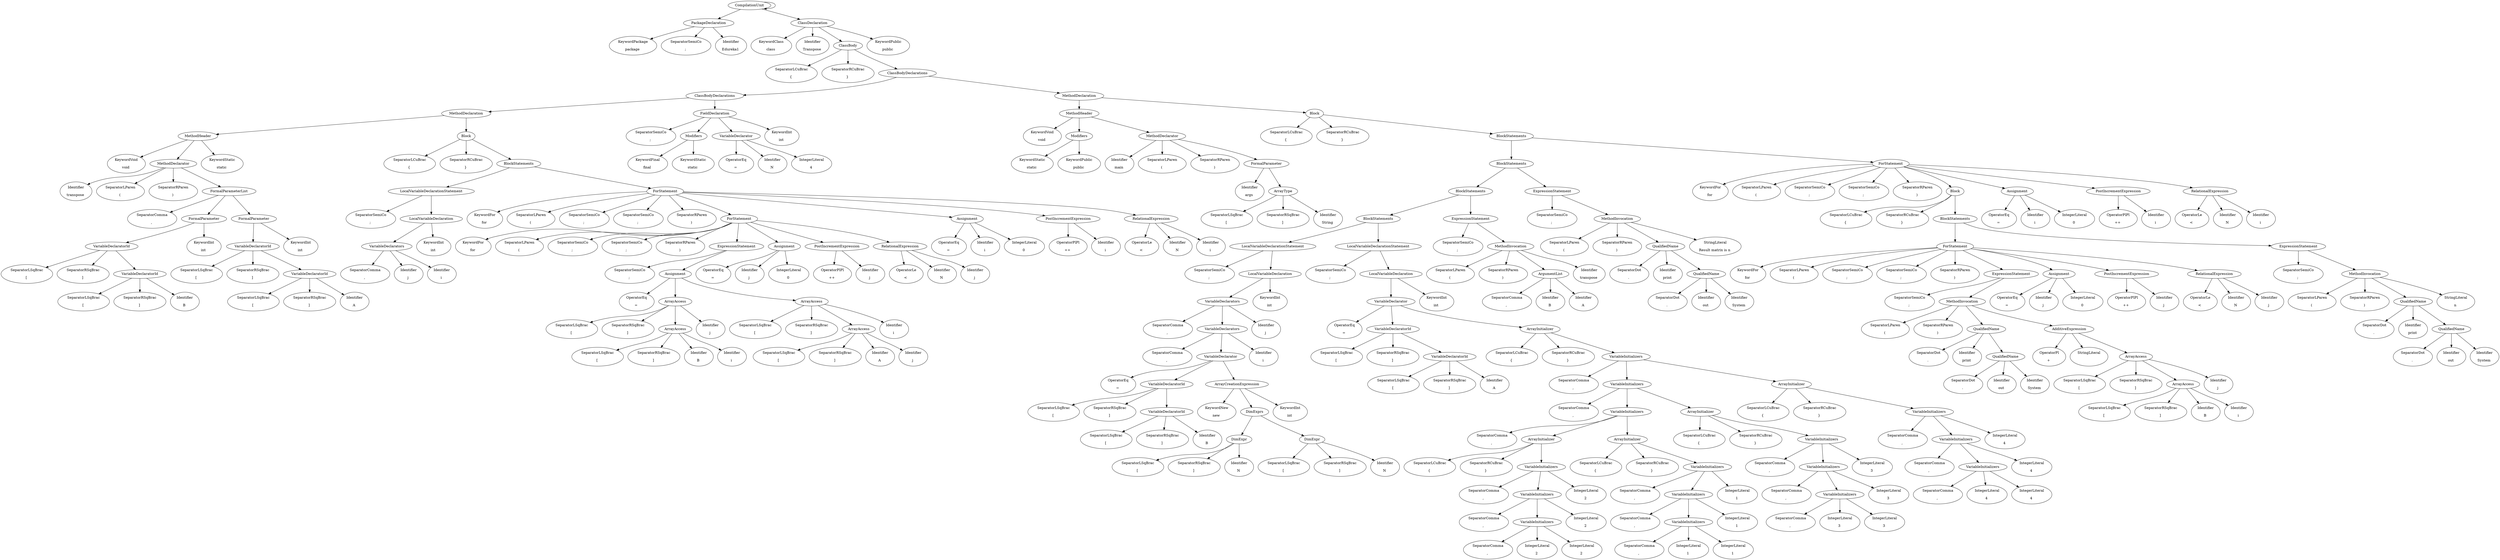 digraph G{ 
0->0;
0->1;
1->3;
1->5;
1->9;
0->8;
8->11;
8->12;
8->13;
13->15;
13->17;
8->18;
13->16;
16->19;
16->26;
19->28;
26->29;
29->35;
19->31;
31->41;
28->32;
32->43;
29->34;
29->36;
36->48;
36->49;
36->51;
26->37;
37->52;
37->54;
31->38;
32->44;
44->60;
44->61;
44->63;
28->45;
45->64;
45->66;
34->68;
37->53;
38->73;
31->58;
58->76;
32->78;
44->62;
62->80;
45->65;
34->84;
36->69;
53->70;
38->90;
58->92;
62->81;
69->100;
70->87;
31->105;
62->94;
81->96;
96->111;
96->112;
87->101;
53->104;
104->120;
104->121;
104->123;
104->125;
104->127;
94->108;
108->132;
108->133;
96->110;
110->136;
110->137;
65->113;
113->139;
65->114;
114->140;
114->141;
114->143;
114->145;
114->147;
69->115;
115->150;
115->151;
108->131;
131->163;
131->164;
110->166;
113->138;
101->153;
153->176;
70->155;
155->179;
131->186;
81->187;
138->168;
168->190;
114->172;
172->195;
172->196;
172->198;
172->200;
172->202;
115->204;
101->174;
174->206;
153->175;
87->177;
177->210;
104->183;
183->215;
183->217;
94->219;
174->205;
175->208;
208->234;
155->211;
211->238;
211->240;
104->212;
104->214;
214->246;
183->216;
168->252;
114->223;
114->225;
225->258;
208->233;
233->267;
177->236;
236->271;
236->273;
212->277;
138->284;
168->285;
223->287;
172->262;
262->295;
205->264;
264->298;
208->303;
236->272;
272->306;
211->274;
274->309;
274->310;
172->291;
172->293;
293->328;
264->297;
297->332;
297->333;
175->335;
233->301;
301->337;
233->339;
236->340;
212->345;
214->348;
223->352;
225->355;
291->357;
262->329;
205->364;
297->331;
331->366;
331->367;
264->334;
334->368;
334->370;
301->336;
336->372;
336->373;
274->343;
343->378;
343->379;
216->349;
349->383;
349->384;
349->386;
349->388;
349->390;
216->350;
350->393;
329->402;
331->404;
334->369;
369->406;
336->371;
371->409;
371->410;
291->426;
293->429;
329->401;
401->431;
401->433;
369->405;
405->436;
371->439;
343->443;
104->417;
417->447;
350->422;
422->454;
422->456;
114->425;
425->460;
405->435;
435->468;
369->438;
438->471;
438->473;
349->452;
452->485;
401->464;
464->495;
464->497;
405->470;
470->502;
470->504;
438->472;
472->506;
349->481;
349->483;
483->520;
422->486;
486->523;
486->524;
172->493;
493->532;
435->501;
501->539;
501->541;
470->503;
503->543;
472->505;
505->546;
481->557;
452->521;
521->562;
521->564;
464->574;
435->538;
538->578;
538->580;
501->540;
540->582;
503->542;
542->585;
505->545;
545->589;
486->565;
565->607;
565->608;
538->579;
579->621;
540->581;
581->624;
542->584;
584->628;
481->643;
483->646;
521->604;
604->648;
604->649;
579->620;
620->664;
581->623;
623->668;
565->691;
620->663;
663->704;
604->689;
689->730;
689->731;
58->734;
417->766;
349->728;
728->769;
425->776;
417->804;
689->808;
425->812;
493->848;
493->880;
212->904;
223->910;
272->962;
211->963;
291->969;
272->990;
329->972;
972->999;
972->1001;
301->989;
989->1018;
728->1023;
521->994;
994->1025;
989->1020;
728->1052;
401->1057;
972->1030;
1030->1059;
1030->1061;
1020->1050;
1050->1081;
1050->1083;
989->1108;
1020->1080;
1080->1109;
1080->1111;
464->1117;
1030->1118;
481->1139;
422->1142;
472->1182;
503->1200;
505->1203;
994->1207;
540->1217;
542->1220;
545->1222;
994->1206;
1206->1226;
1206->1228;
579->1234;
581->1237;
584->1239;
545->1240;
620->1249;
623->1251;
584->1252;
1206->1243;
1243->1256;
1243->1258;
663->1263;
623->1264;
663->1272;
1243->1275;
972->1309;
1030->1319;
1050->1321;
1080->1324;
1206->1336;
1243->1338;
0 [label="CompilationUnit"];
1 [label="PackageDeclaration"];
3 [label="KeywordPackage\n\npackage "];
5 [label="SeparatorSemiCo\n\n; "];
8 [label="ClassDeclaration"];
9 [label="Identifier\n\nEdureka1 "];
11 [label="KeywordClass\n\nclass "];
12 [label="Identifier\n\nTranspose "];
13 [label="ClassBody"];
15 [label="SeparatorLCuBrac\n\n{ "];
16 [label="ClassBodyDeclarations"];
17 [label="SeparatorRCuBrac\n\n} "];
18 [label="KeywordPublic\n\npublic "];
19 [label="ClassBodyDeclarations"];
26 [label="MethodDeclaration"];
28 [label="MethodDeclaration"];
29 [label="MethodHeader"];
31 [label="FieldDeclaration"];
32 [label="MethodHeader"];
34 [label="Modifiers"];
35 [label="KeywordVoid\n\nvoid "];
36 [label="MethodDeclarator"];
37 [label="Block"];
38 [label="Modifiers"];
41 [label="SeparatorSemiCo\n\n; "];
43 [label="KeywordVoid\n\nvoid "];
44 [label="MethodDeclarator"];
45 [label="Block"];
48 [label="Identifier\n\nmain "];
49 [label="SeparatorLParen\n\n( "];
51 [label="SeparatorRParen\n\n) "];
52 [label="SeparatorLCuBrac\n\n{ "];
53 [label="BlockStatements"];
54 [label="SeparatorRCuBrac\n\n} "];
58 [label="VariableDeclarator"];
60 [label="Identifier\n\ntranspose "];
61 [label="SeparatorLParen\n\n( "];
62 [label="FormalParameterList"];
63 [label="SeparatorRParen\n\n) "];
64 [label="SeparatorLCuBrac\n\n{ "];
65 [label="BlockStatements"];
66 [label="SeparatorRCuBrac\n\n} "];
68 [label="KeywordStatic\n\nstatic "];
69 [label="FormalParameter"];
70 [label="BlockStatements"];
73 [label="KeywordFinal\n\nfinal "];
76 [label="OperatorEq\n\n= "];
78 [label="KeywordStatic\n\nstatic "];
80 [label="SeparatorComma\n\n, "];
81 [label="FormalParameter"];
84 [label="KeywordPublic\n\npublic "];
87 [label="BlockStatements"];
90 [label="KeywordStatic\n\nstatic "];
92 [label="Identifier\n\nN "];
94 [label="FormalParameter"];
96 [label="VariableDeclaratorId"];
100 [label="Identifier\n\nargs "];
101 [label="BlockStatements"];
104 [label="ForStatement"];
105 [label="KeywordInt\n\nint "];
108 [label="VariableDeclaratorId"];
110 [label="VariableDeclaratorId"];
111 [label="SeparatorLSqBrac\n\n[ "];
112 [label="SeparatorRSqBrac\n\n] "];
113 [label="LocalVariableDeclarationStatement"];
114 [label="ForStatement"];
115 [label="ArrayType"];
120 [label="KeywordFor\n\nfor "];
121 [label="SeparatorLParen\n\n( "];
123 [label="SeparatorSemiCo\n\n; "];
125 [label="SeparatorSemiCo\n\n; "];
127 [label="SeparatorRParen\n\n) "];
131 [label="VariableDeclaratorId"];
132 [label="SeparatorLSqBrac\n\n[ "];
133 [label="SeparatorRSqBrac\n\n] "];
136 [label="SeparatorLSqBrac\n\n[ "];
137 [label="SeparatorRSqBrac\n\n] "];
138 [label="LocalVariableDeclaration"];
139 [label="SeparatorSemiCo\n\n; "];
140 [label="KeywordFor\n\nfor "];
141 [label="SeparatorLParen\n\n( "];
143 [label="SeparatorSemiCo\n\n; "];
145 [label="SeparatorSemiCo\n\n; "];
147 [label="SeparatorRParen\n\n) "];
150 [label="SeparatorLSqBrac\n\n[ "];
151 [label="SeparatorRSqBrac\n\n] "];
153 [label="LocalVariableDeclarationStatement"];
155 [label="ExpressionStatement"];
163 [label="SeparatorLSqBrac\n\n[ "];
164 [label="SeparatorRSqBrac\n\n] "];
166 [label="Identifier\n\nB "];
168 [label="VariableDeclarators"];
172 [label="ForStatement"];
174 [label="LocalVariableDeclarationStatement"];
175 [label="LocalVariableDeclaration"];
176 [label="SeparatorSemiCo\n\n; "];
177 [label="ExpressionStatement"];
179 [label="SeparatorSemiCo\n\n; "];
183 [label="Block"];
186 [label="Identifier\n\nA "];
187 [label="KeywordInt\n\nint "];
190 [label="SeparatorComma\n\n, "];
195 [label="KeywordFor\n\nfor "];
196 [label="SeparatorLParen\n\n( "];
198 [label="SeparatorSemiCo\n\n; "];
200 [label="SeparatorSemiCo\n\n; "];
202 [label="SeparatorRParen\n\n) "];
204 [label="Identifier\n\nString "];
205 [label="LocalVariableDeclaration"];
206 [label="SeparatorSemiCo\n\n; "];
208 [label="VariableDeclarators"];
210 [label="SeparatorSemiCo\n\n; "];
211 [label="MethodInvocation"];
212 [label="Assignment"];
214 [label="PostIncrementExpression"];
215 [label="SeparatorLCuBrac\n\n{ "];
216 [label="BlockStatements"];
217 [label="SeparatorRCuBrac\n\n} "];
219 [label="KeywordInt\n\nint "];
223 [label="Assignment"];
225 [label="PostIncrementExpression"];
233 [label="VariableDeclarators"];
234 [label="SeparatorComma\n\n, "];
236 [label="MethodInvocation"];
238 [label="SeparatorLParen\n\n( "];
240 [label="SeparatorRParen\n\n) "];
246 [label="OperatorPlPl\n\n++ "];
252 [label="Identifier\n\nj "];
258 [label="OperatorPlPl\n\n++ "];
262 [label="ExpressionStatement"];
264 [label="VariableDeclarator"];
267 [label="SeparatorComma\n\n, "];
271 [label="SeparatorLParen\n\n( "];
272 [label="ArgumentList"];
273 [label="SeparatorRParen\n\n) "];
274 [label="QualifiedName"];
277 [label="OperatorEq\n\n= "];
284 [label="KeywordInt\n\nint "];
285 [label="Identifier\n\ni "];
287 [label="OperatorEq\n\n= "];
291 [label="Assignment"];
293 [label="PostIncrementExpression"];
295 [label="SeparatorSemiCo\n\n; "];
297 [label="VariableDeclaratorId"];
298 [label="OperatorEq\n\n= "];
301 [label="VariableDeclarator"];
303 [label="Identifier\n\nj "];
306 [label="SeparatorComma\n\n, "];
309 [label="SeparatorDot\n\n. "];
310 [label="Identifier\n\nprint "];
328 [label="OperatorPlPl\n\n++ "];
329 [label="Assignment"];
331 [label="VariableDeclaratorId"];
332 [label="SeparatorLSqBrac\n\n[ "];
333 [label="SeparatorRSqBrac\n\n] "];
334 [label="ArrayInitializer"];
335 [label="KeywordInt\n\nint "];
336 [label="VariableDeclaratorId"];
337 [label="OperatorEq\n\n= "];
339 [label="Identifier\n\ni "];
340 [label="Identifier\n\ntranspose "];
343 [label="QualifiedName"];
345 [label="Identifier\n\ni "];
348 [label="Identifier\n\ni "];
349 [label="ForStatement"];
350 [label="ExpressionStatement"];
352 [label="Identifier\n\ni "];
355 [label="Identifier\n\ni "];
357 [label="OperatorEq\n\n= "];
364 [label="KeywordInt\n\nint "];
366 [label="SeparatorLSqBrac\n\n[ "];
367 [label="SeparatorRSqBrac\n\n] "];
368 [label="SeparatorLCuBrac\n\n{ "];
369 [label="VariableInitializers"];
370 [label="SeparatorRCuBrac\n\n} "];
371 [label="VariableDeclaratorId"];
372 [label="SeparatorLSqBrac\n\n[ "];
373 [label="SeparatorRSqBrac\n\n] "];
378 [label="SeparatorDot\n\n. "];
379 [label="Identifier\n\nout "];
383 [label="KeywordFor\n\nfor "];
384 [label="SeparatorLParen\n\n( "];
386 [label="SeparatorSemiCo\n\n; "];
388 [label="SeparatorSemiCo\n\n; "];
390 [label="SeparatorRParen\n\n) "];
393 [label="SeparatorSemiCo\n\n; "];
401 [label="ArrayAccess"];
402 [label="OperatorEq\n\n= "];
404 [label="Identifier\n\nA "];
405 [label="VariableInitializers"];
406 [label="SeparatorComma\n\n, "];
409 [label="SeparatorLSqBrac\n\n[ "];
410 [label="SeparatorRSqBrac\n\n] "];
417 [label="RelationalExpression"];
422 [label="MethodInvocation"];
425 [label="RelationalExpression"];
426 [label="Identifier\n\nj "];
429 [label="Identifier\n\nj "];
431 [label="SeparatorLSqBrac\n\n[ "];
433 [label="SeparatorRSqBrac\n\n] "];
435 [label="VariableInitializers"];
436 [label="SeparatorComma\n\n, "];
438 [label="ArrayInitializer"];
439 [label="Identifier\n\nB "];
443 [label="Identifier\n\nSystem "];
447 [label="OperatorLe\n\n< "];
452 [label="ExpressionStatement"];
454 [label="SeparatorLParen\n\n( "];
456 [label="SeparatorRParen\n\n) "];
460 [label="OperatorLe\n\n< "];
464 [label="ArrayAccess"];
468 [label="SeparatorComma\n\n, "];
470 [label="ArrayInitializer"];
471 [label="SeparatorLCuBrac\n\n{ "];
472 [label="VariableInitializers"];
473 [label="SeparatorRCuBrac\n\n} "];
481 [label="Assignment"];
483 [label="PostIncrementExpression"];
485 [label="SeparatorSemiCo\n\n; "];
486 [label="QualifiedName"];
493 [label="RelationalExpression"];
495 [label="SeparatorLSqBrac\n\n[ "];
497 [label="SeparatorRSqBrac\n\n] "];
501 [label="ArrayInitializer"];
502 [label="SeparatorLCuBrac\n\n{ "];
503 [label="VariableInitializers"];
504 [label="SeparatorRCuBrac\n\n} "];
505 [label="VariableInitializers"];
506 [label="SeparatorComma\n\n, "];
520 [label="OperatorPlPl\n\n++ "];
521 [label="MethodInvocation"];
523 [label="SeparatorDot\n\n. "];
524 [label="Identifier\n\nprint "];
532 [label="OperatorLe\n\n< "];
538 [label="ArrayInitializer"];
539 [label="SeparatorLCuBrac\n\n{ "];
540 [label="VariableInitializers"];
541 [label="SeparatorRCuBrac\n\n} "];
542 [label="VariableInitializers"];
543 [label="SeparatorComma\n\n, "];
545 [label="VariableInitializers"];
546 [label="SeparatorComma\n\n, "];
557 [label="OperatorEq\n\n= "];
562 [label="SeparatorLParen\n\n( "];
564 [label="SeparatorRParen\n\n) "];
565 [label="QualifiedName"];
574 [label="Identifier\n\nB "];
578 [label="SeparatorLCuBrac\n\n{ "];
579 [label="VariableInitializers"];
580 [label="SeparatorRCuBrac\n\n} "];
581 [label="VariableInitializers"];
582 [label="SeparatorComma\n\n, "];
584 [label="VariableInitializers"];
585 [label="SeparatorComma\n\n, "];
589 [label="SeparatorComma\n\n, "];
604 [label="QualifiedName"];
607 [label="SeparatorDot\n\n. "];
608 [label="Identifier\n\nout "];
620 [label="VariableInitializers"];
621 [label="SeparatorComma\n\n, "];
623 [label="VariableInitializers"];
624 [label="SeparatorComma\n\n, "];
628 [label="SeparatorComma\n\n, "];
643 [label="Identifier\n\nj "];
646 [label="Identifier\n\nj "];
648 [label="SeparatorDot\n\n. "];
649 [label="Identifier\n\nprint "];
663 [label="VariableInitializers"];
664 [label="SeparatorComma\n\n, "];
668 [label="SeparatorComma\n\n, "];
689 [label="QualifiedName"];
691 [label="Identifier\n\nSystem "];
704 [label="SeparatorComma\n\n, "];
728 [label="RelationalExpression"];
730 [label="SeparatorDot\n\n. "];
731 [label="Identifier\n\nout "];
734 [label="IntegerLiteral\n\n4 "];
766 [label="Identifier\n\nN "];
769 [label="OperatorLe\n\n< "];
776 [label="Identifier\n\nN "];
804 [label="Identifier\n\ni "];
808 [label="Identifier\n\nSystem "];
812 [label="Identifier\n\ni "];
848 [label="Identifier\n\nN "];
880 [label="Identifier\n\nj "];
904 [label="IntegerLiteral\n\n0 "];
910 [label="IntegerLiteral\n\n0 "];
962 [label="Identifier\n\nB "];
963 [label="StringLiteral\n\nResult matrix is n "];
969 [label="IntegerLiteral\n\n0 "];
972 [label="ArrayAccess"];
989 [label="ArrayCreationExpression"];
990 [label="Identifier\n\nA "];
994 [label="AdditiveExpression"];
999 [label="SeparatorLSqBrac\n\n[ "];
1001 [label="SeparatorRSqBrac\n\n] "];
1018 [label="KeywordNew\n\nnew "];
1020 [label="DimExprs"];
1023 [label="Identifier\n\nN "];
1025 [label="OperatorPl\n\n+ "];
1030 [label="ArrayAccess"];
1050 [label="DimExpr"];
1052 [label="Identifier\n\nj "];
1057 [label="Identifier\n\nj "];
1059 [label="SeparatorLSqBrac\n\n[ "];
1061 [label="SeparatorRSqBrac\n\n] "];
1080 [label="DimExpr"];
1081 [label="SeparatorLSqBrac\n\n[ "];
1083 [label="SeparatorRSqBrac\n\n] "];
1108 [label="KeywordInt\n\nint "];
1109 [label="SeparatorLSqBrac\n\n[ "];
1111 [label="SeparatorRSqBrac\n\n] "];
1117 [label="Identifier\n\ni "];
1118 [label="Identifier\n\nA "];
1139 [label="IntegerLiteral\n\n0 "];
1142 [label="StringLiteral\n\nn "];
1182 [label="IntegerLiteral\n\n4 "];
1200 [label="IntegerLiteral\n\n3 "];
1203 [label="IntegerLiteral\n\n4 "];
1206 [label="ArrayAccess"];
1207 [label="StringLiteral\n\n  "];
1217 [label="IntegerLiteral\n\n2 "];
1220 [label="IntegerLiteral\n\n3 "];
1222 [label="IntegerLiteral\n\n4 "];
1226 [label="SeparatorLSqBrac\n\n[ "];
1228 [label="SeparatorRSqBrac\n\n] "];
1234 [label="IntegerLiteral\n\n1 "];
1237 [label="IntegerLiteral\n\n2 "];
1239 [label="IntegerLiteral\n\n3 "];
1240 [label="IntegerLiteral\n\n4 "];
1243 [label="ArrayAccess"];
1249 [label="IntegerLiteral\n\n1 "];
1251 [label="IntegerLiteral\n\n2 "];
1252 [label="IntegerLiteral\n\n3 "];
1256 [label="SeparatorLSqBrac\n\n[ "];
1258 [label="SeparatorRSqBrac\n\n] "];
1263 [label="IntegerLiteral\n\n1 "];
1264 [label="IntegerLiteral\n\n2 "];
1272 [label="IntegerLiteral\n\n1 "];
1275 [label="Identifier\n\nB "];
1309 [label="Identifier\n\ni "];
1319 [label="Identifier\n\nj "];
1321 [label="Identifier\n\nN "];
1324 [label="Identifier\n\nN "];
1336 [label="Identifier\n\nj "];
1338 [label="Identifier\n\ni "];
}
